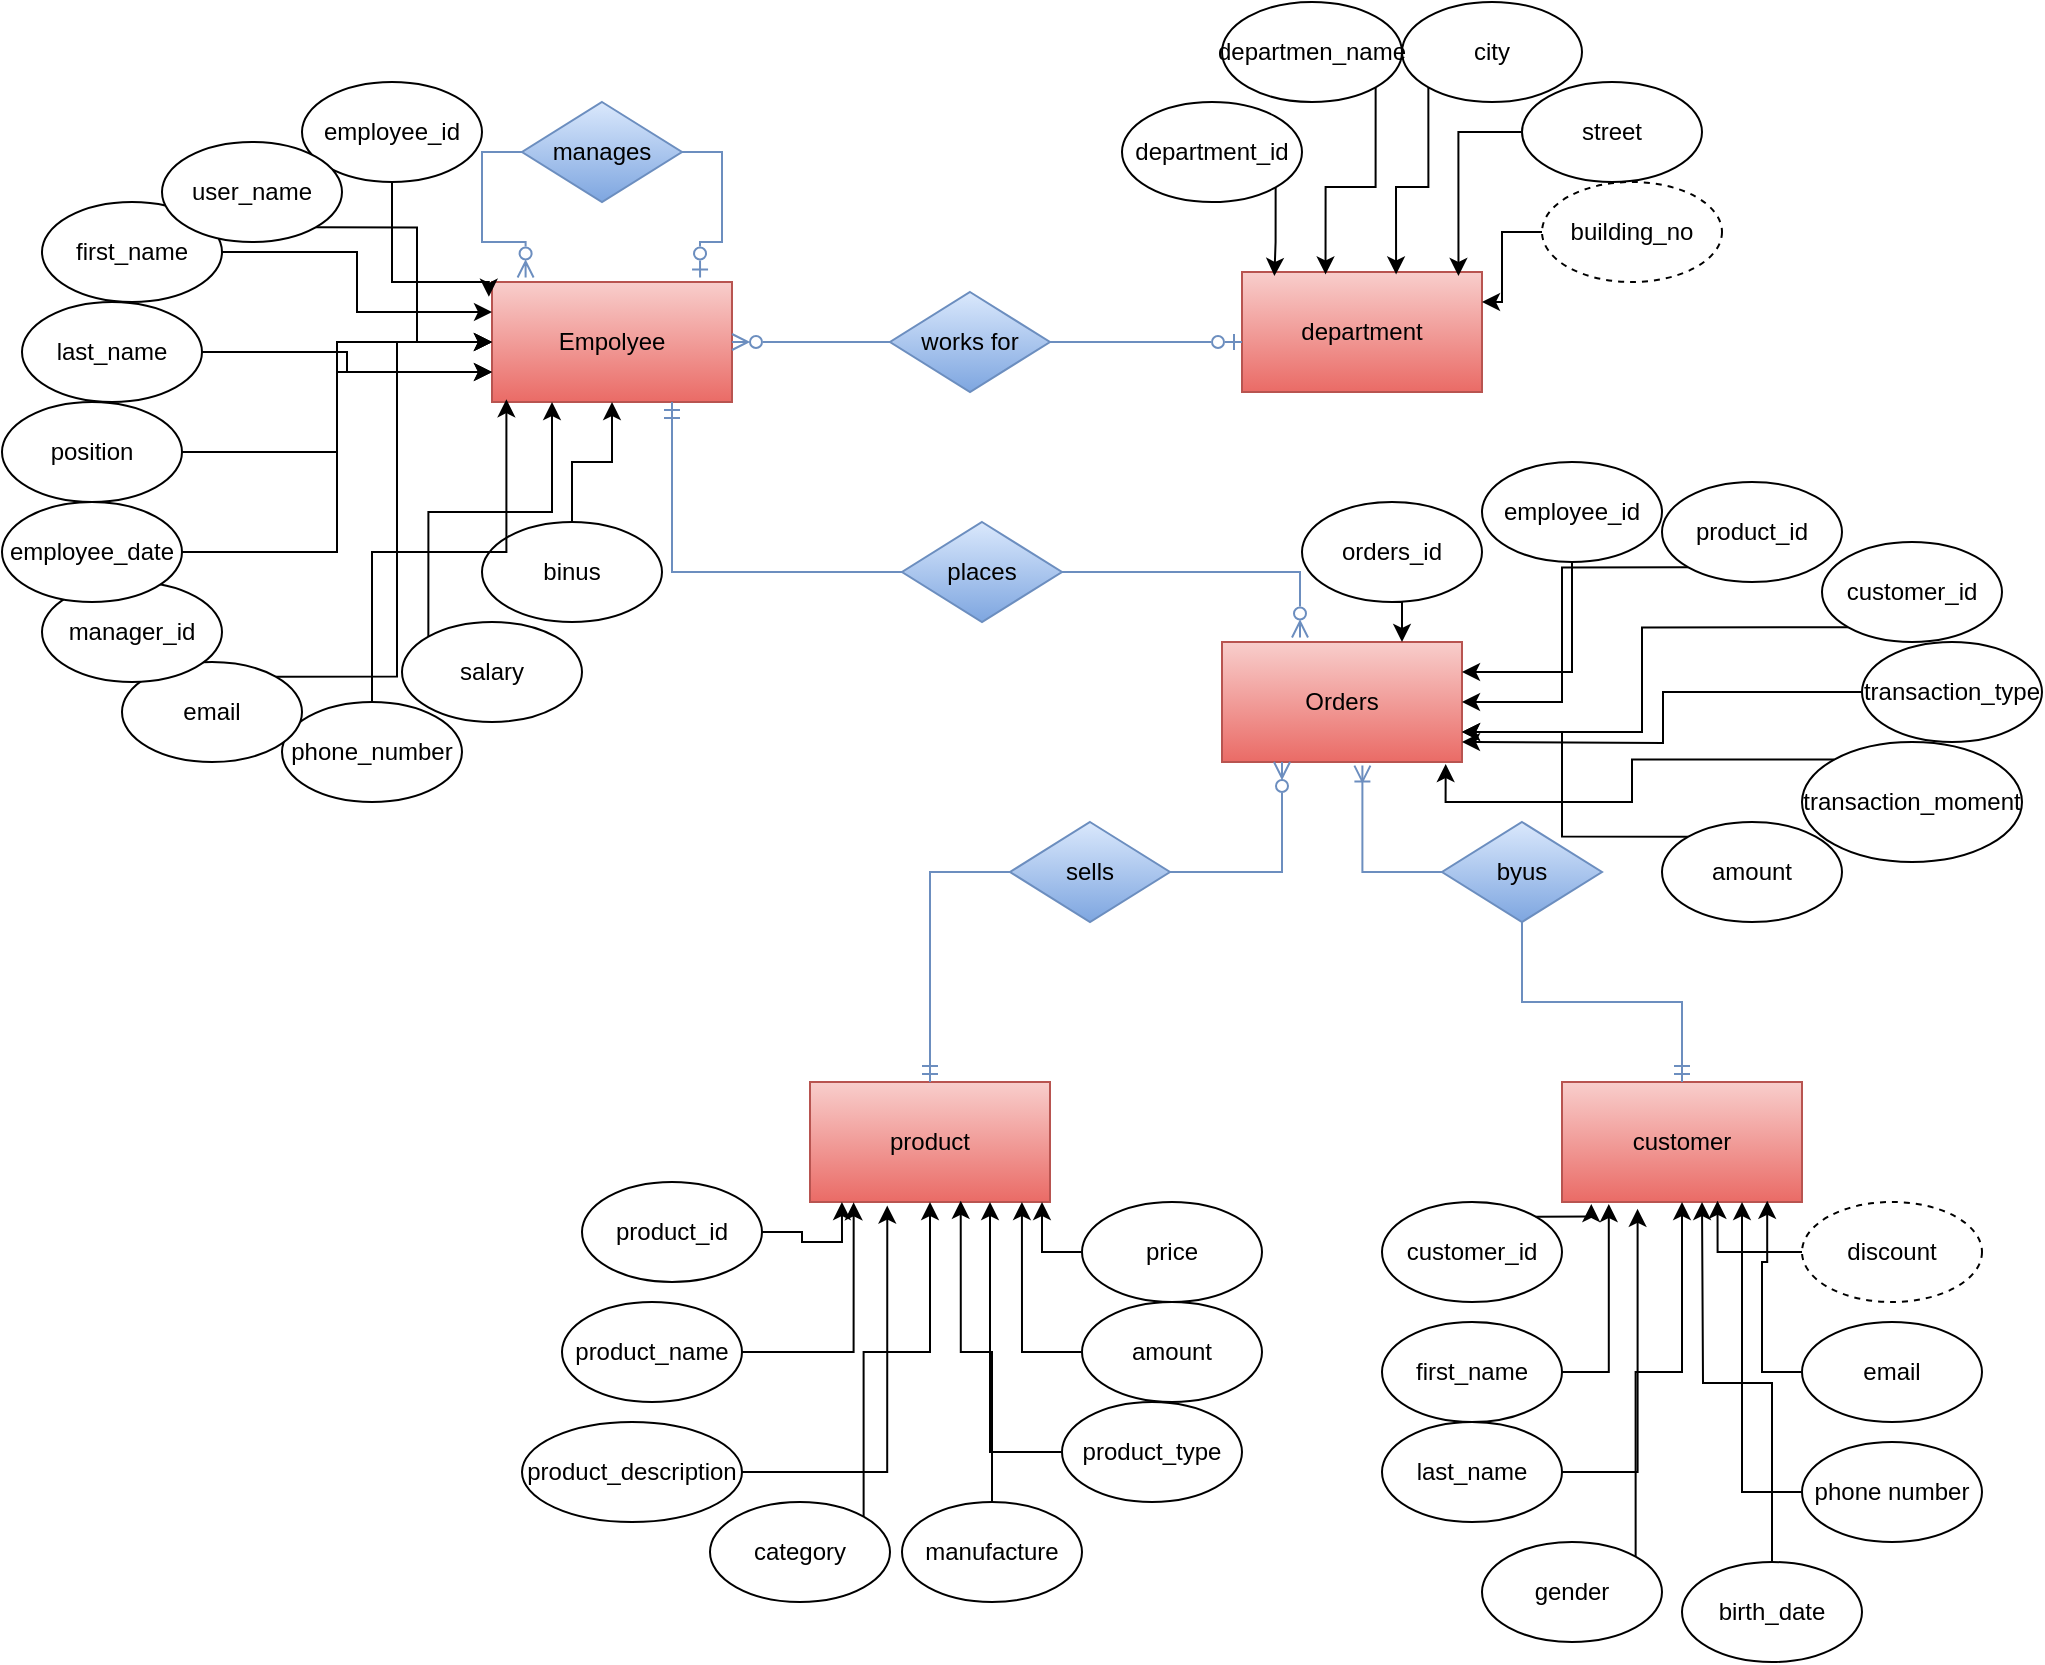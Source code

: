 <mxfile version="22.0.8" type="device">
  <diagram name="Сторінка-1" id="bmzqBKX1jlfXvAgda7Bc">
    <mxGraphModel dx="1877" dy="1707" grid="1" gridSize="10" guides="1" tooltips="1" connect="1" arrows="1" fold="1" page="1" pageScale="1" pageWidth="827" pageHeight="1169" math="0" shadow="0">
      <root>
        <mxCell id="0" />
        <mxCell id="1" parent="0" />
        <mxCell id="7IlD-dD116DenXzIiaNw-1" value="Empolyee" style="rounded=0;whiteSpace=wrap;html=1;fillColor=#f8cecc;gradientColor=#ea6b66;strokeColor=#b85450;" vertex="1" parent="1">
          <mxGeometry x="155" y="60" width="120" height="60" as="geometry" />
        </mxCell>
        <mxCell id="7IlD-dD116DenXzIiaNw-2" value="department" style="rounded=0;whiteSpace=wrap;html=1;fillColor=#f8cecc;gradientColor=#ea6b66;strokeColor=#b85450;" vertex="1" parent="1">
          <mxGeometry x="530" y="55" width="120" height="60" as="geometry" />
        </mxCell>
        <mxCell id="7IlD-dD116DenXzIiaNw-3" value="product" style="rounded=0;whiteSpace=wrap;html=1;fillColor=#f8cecc;gradientColor=#ea6b66;strokeColor=#b85450;" vertex="1" parent="1">
          <mxGeometry x="314" y="460" width="120" height="60" as="geometry" />
        </mxCell>
        <mxCell id="7IlD-dD116DenXzIiaNw-4" value="Orders" style="rounded=0;whiteSpace=wrap;html=1;fillColor=#f8cecc;gradientColor=#ea6b66;strokeColor=#b85450;" vertex="1" parent="1">
          <mxGeometry x="520" y="240" width="120" height="60" as="geometry" />
        </mxCell>
        <mxCell id="7IlD-dD116DenXzIiaNw-5" value="customer" style="rounded=0;whiteSpace=wrap;html=1;fillColor=#f8cecc;gradientColor=#ea6b66;strokeColor=#b85450;" vertex="1" parent="1">
          <mxGeometry x="690" y="460" width="120" height="60" as="geometry" />
        </mxCell>
        <mxCell id="7IlD-dD116DenXzIiaNw-6" value="manages" style="rhombus;whiteSpace=wrap;html=1;fillColor=#dae8fc;gradientColor=#7ea6e0;strokeColor=#6c8ebf;" vertex="1" parent="1">
          <mxGeometry x="170" y="-30" width="80" height="50" as="geometry" />
        </mxCell>
        <mxCell id="7IlD-dD116DenXzIiaNw-65" style="edgeStyle=orthogonalEdgeStyle;rounded=0;orthogonalLoop=1;jettySize=auto;html=1;exitX=0;exitY=0.5;exitDx=0;exitDy=0;fillColor=#dae8fc;gradientColor=#7ea6e0;strokeColor=#6c8ebf;endArrow=ERzeroToMany;endFill=0;" edge="1" parent="1" source="7IlD-dD116DenXzIiaNw-7" target="7IlD-dD116DenXzIiaNw-1">
          <mxGeometry relative="1" as="geometry" />
        </mxCell>
        <mxCell id="7IlD-dD116DenXzIiaNw-7" value="works for" style="rhombus;whiteSpace=wrap;html=1;fillColor=#dae8fc;gradientColor=#7ea6e0;strokeColor=#6c8ebf;" vertex="1" parent="1">
          <mxGeometry x="354" y="65" width="80" height="50" as="geometry" />
        </mxCell>
        <mxCell id="7IlD-dD116DenXzIiaNw-59" style="edgeStyle=orthogonalEdgeStyle;rounded=0;orthogonalLoop=1;jettySize=auto;html=1;exitX=0;exitY=0.5;exitDx=0;exitDy=0;entryX=0.75;entryY=1;entryDx=0;entryDy=0;fillColor=#dae8fc;gradientColor=#7ea6e0;strokeColor=#6c8ebf;endArrow=ERmandOne;endFill=0;" edge="1" parent="1" source="7IlD-dD116DenXzIiaNw-8" target="7IlD-dD116DenXzIiaNw-1">
          <mxGeometry relative="1" as="geometry" />
        </mxCell>
        <mxCell id="7IlD-dD116DenXzIiaNw-8" value="places" style="rhombus;whiteSpace=wrap;html=1;fillColor=#dae8fc;gradientColor=#7ea6e0;strokeColor=#6c8ebf;" vertex="1" parent="1">
          <mxGeometry x="360" y="180" width="80" height="50" as="geometry" />
        </mxCell>
        <mxCell id="7IlD-dD116DenXzIiaNw-57" style="edgeStyle=orthogonalEdgeStyle;rounded=0;orthogonalLoop=1;jettySize=auto;html=1;fillColor=#dae8fc;gradientColor=#7ea6e0;strokeColor=#6c8ebf;endArrow=ERmandOne;endFill=0;" edge="1" parent="1" source="7IlD-dD116DenXzIiaNw-10" target="7IlD-dD116DenXzIiaNw-5">
          <mxGeometry relative="1" as="geometry" />
        </mxCell>
        <mxCell id="7IlD-dD116DenXzIiaNw-10" value="byus" style="rhombus;whiteSpace=wrap;html=1;fillColor=#dae8fc;gradientColor=#7ea6e0;strokeColor=#6c8ebf;" vertex="1" parent="1">
          <mxGeometry x="630" y="330" width="80" height="50" as="geometry" />
        </mxCell>
        <mxCell id="7IlD-dD116DenXzIiaNw-55" style="edgeStyle=orthogonalEdgeStyle;rounded=0;orthogonalLoop=1;jettySize=auto;html=1;exitX=1;exitY=0.5;exitDx=0;exitDy=0;entryX=0.25;entryY=1;entryDx=0;entryDy=0;fillColor=#dae8fc;gradientColor=#7ea6e0;strokeColor=#6c8ebf;endArrow=ERzeroToMany;endFill=0;" edge="1" parent="1" source="7IlD-dD116DenXzIiaNw-11" target="7IlD-dD116DenXzIiaNw-4">
          <mxGeometry relative="1" as="geometry" />
        </mxCell>
        <mxCell id="7IlD-dD116DenXzIiaNw-63" style="edgeStyle=orthogonalEdgeStyle;rounded=0;orthogonalLoop=1;jettySize=auto;html=1;exitX=0;exitY=0.5;exitDx=0;exitDy=0;entryX=0.5;entryY=0;entryDx=0;entryDy=0;fillColor=#dae8fc;gradientColor=#7ea6e0;strokeColor=#6c8ebf;endArrow=ERmandOne;endFill=0;" edge="1" parent="1" source="7IlD-dD116DenXzIiaNw-11" target="7IlD-dD116DenXzIiaNw-3">
          <mxGeometry relative="1" as="geometry" />
        </mxCell>
        <mxCell id="7IlD-dD116DenXzIiaNw-11" value="sells" style="rhombus;whiteSpace=wrap;html=1;fillColor=#dae8fc;gradientColor=#7ea6e0;strokeColor=#6c8ebf;" vertex="1" parent="1">
          <mxGeometry x="414" y="330" width="80" height="50" as="geometry" />
        </mxCell>
        <mxCell id="7IlD-dD116DenXzIiaNw-14" value="department_id" style="ellipse;whiteSpace=wrap;html=1;" vertex="1" parent="1">
          <mxGeometry x="470" y="-30" width="90" height="50" as="geometry" />
        </mxCell>
        <mxCell id="7IlD-dD116DenXzIiaNw-85" style="edgeStyle=orthogonalEdgeStyle;rounded=0;orthogonalLoop=1;jettySize=auto;html=1;exitX=0.5;exitY=0;exitDx=0;exitDy=0;" edge="1" parent="1" source="7IlD-dD116DenXzIiaNw-15">
          <mxGeometry relative="1" as="geometry">
            <mxPoint x="760" y="520" as="targetPoint" />
          </mxGeometry>
        </mxCell>
        <mxCell id="7IlD-dD116DenXzIiaNw-15" value="birth_date" style="ellipse;whiteSpace=wrap;html=1;" vertex="1" parent="1">
          <mxGeometry x="750" y="700" width="90" height="50" as="geometry" />
        </mxCell>
        <mxCell id="7IlD-dD116DenXzIiaNw-84" style="edgeStyle=orthogonalEdgeStyle;rounded=0;orthogonalLoop=1;jettySize=auto;html=1;exitX=1;exitY=0;exitDx=0;exitDy=0;entryX=0.5;entryY=1;entryDx=0;entryDy=0;" edge="1" parent="1" source="7IlD-dD116DenXzIiaNw-16" target="7IlD-dD116DenXzIiaNw-5">
          <mxGeometry relative="1" as="geometry" />
        </mxCell>
        <mxCell id="7IlD-dD116DenXzIiaNw-16" value="gender" style="ellipse;whiteSpace=wrap;html=1;" vertex="1" parent="1">
          <mxGeometry x="650" y="690" width="90" height="50" as="geometry" />
        </mxCell>
        <mxCell id="7IlD-dD116DenXzIiaNw-86" style="edgeStyle=orthogonalEdgeStyle;rounded=0;orthogonalLoop=1;jettySize=auto;html=1;exitX=0;exitY=0.5;exitDx=0;exitDy=0;entryX=0.75;entryY=1;entryDx=0;entryDy=0;" edge="1" parent="1" source="7IlD-dD116DenXzIiaNw-17" target="7IlD-dD116DenXzIiaNw-5">
          <mxGeometry relative="1" as="geometry" />
        </mxCell>
        <mxCell id="7IlD-dD116DenXzIiaNw-17" value="phone number" style="ellipse;whiteSpace=wrap;html=1;" vertex="1" parent="1">
          <mxGeometry x="810" y="640" width="90" height="50" as="geometry" />
        </mxCell>
        <mxCell id="7IlD-dD116DenXzIiaNw-18" value="last_name" style="ellipse;whiteSpace=wrap;html=1;" vertex="1" parent="1">
          <mxGeometry x="600" y="630" width="90" height="50" as="geometry" />
        </mxCell>
        <mxCell id="7IlD-dD116DenXzIiaNw-19" value="email" style="ellipse;whiteSpace=wrap;html=1;" vertex="1" parent="1">
          <mxGeometry x="810" y="580" width="90" height="50" as="geometry" />
        </mxCell>
        <mxCell id="7IlD-dD116DenXzIiaNw-20" value="first_name" style="ellipse;whiteSpace=wrap;html=1;" vertex="1" parent="1">
          <mxGeometry x="600" y="580" width="90" height="50" as="geometry" />
        </mxCell>
        <mxCell id="7IlD-dD116DenXzIiaNw-21" value="discount" style="ellipse;whiteSpace=wrap;html=1;dashed=1;" vertex="1" parent="1">
          <mxGeometry x="810" y="520" width="90" height="50" as="geometry" />
        </mxCell>
        <mxCell id="7IlD-dD116DenXzIiaNw-22" value="customer_id" style="ellipse;whiteSpace=wrap;html=1;" vertex="1" parent="1">
          <mxGeometry x="600" y="520" width="90" height="50" as="geometry" />
        </mxCell>
        <mxCell id="7IlD-dD116DenXzIiaNw-23" value="manufacture" style="ellipse;whiteSpace=wrap;html=1;" vertex="1" parent="1">
          <mxGeometry x="360" y="670" width="90" height="50" as="geometry" />
        </mxCell>
        <mxCell id="7IlD-dD116DenXzIiaNw-93" style="edgeStyle=orthogonalEdgeStyle;rounded=0;orthogonalLoop=1;jettySize=auto;html=1;exitX=1;exitY=0;exitDx=0;exitDy=0;entryX=0.5;entryY=1;entryDx=0;entryDy=0;" edge="1" parent="1" source="7IlD-dD116DenXzIiaNw-24" target="7IlD-dD116DenXzIiaNw-3">
          <mxGeometry relative="1" as="geometry" />
        </mxCell>
        <mxCell id="7IlD-dD116DenXzIiaNw-24" value="category" style="ellipse;whiteSpace=wrap;html=1;" vertex="1" parent="1">
          <mxGeometry x="264" y="670" width="90" height="50" as="geometry" />
        </mxCell>
        <mxCell id="7IlD-dD116DenXzIiaNw-94" style="edgeStyle=orthogonalEdgeStyle;rounded=0;orthogonalLoop=1;jettySize=auto;html=1;exitX=0;exitY=0.5;exitDx=0;exitDy=0;entryX=0.75;entryY=1;entryDx=0;entryDy=0;" edge="1" parent="1" source="7IlD-dD116DenXzIiaNw-25" target="7IlD-dD116DenXzIiaNw-3">
          <mxGeometry relative="1" as="geometry" />
        </mxCell>
        <mxCell id="7IlD-dD116DenXzIiaNw-25" value="product_type" style="ellipse;whiteSpace=wrap;html=1;" vertex="1" parent="1">
          <mxGeometry x="440" y="620" width="90" height="50" as="geometry" />
        </mxCell>
        <mxCell id="7IlD-dD116DenXzIiaNw-26" value="amount" style="ellipse;whiteSpace=wrap;html=1;" vertex="1" parent="1">
          <mxGeometry x="450" y="570" width="90" height="50" as="geometry" />
        </mxCell>
        <mxCell id="7IlD-dD116DenXzIiaNw-96" style="edgeStyle=orthogonalEdgeStyle;rounded=0;orthogonalLoop=1;jettySize=auto;html=1;exitX=0;exitY=0.5;exitDx=0;exitDy=0;" edge="1" parent="1" source="7IlD-dD116DenXzIiaNw-27">
          <mxGeometry relative="1" as="geometry">
            <mxPoint x="430" y="520" as="targetPoint" />
          </mxGeometry>
        </mxCell>
        <mxCell id="7IlD-dD116DenXzIiaNw-27" value="price" style="ellipse;whiteSpace=wrap;html=1;" vertex="1" parent="1">
          <mxGeometry x="450" y="520" width="90" height="50" as="geometry" />
        </mxCell>
        <mxCell id="7IlD-dD116DenXzIiaNw-28" value="product_description" style="ellipse;whiteSpace=wrap;html=1;" vertex="1" parent="1">
          <mxGeometry x="170" y="630" width="110" height="50" as="geometry" />
        </mxCell>
        <mxCell id="7IlD-dD116DenXzIiaNw-29" value="product_name" style="ellipse;whiteSpace=wrap;html=1;" vertex="1" parent="1">
          <mxGeometry x="190" y="570" width="90" height="50" as="geometry" />
        </mxCell>
        <mxCell id="7IlD-dD116DenXzIiaNw-30" value="product_id" style="ellipse;whiteSpace=wrap;html=1;" vertex="1" parent="1">
          <mxGeometry x="200" y="510" width="90" height="50" as="geometry" />
        </mxCell>
        <mxCell id="7IlD-dD116DenXzIiaNw-70" style="edgeStyle=orthogonalEdgeStyle;rounded=0;orthogonalLoop=1;jettySize=auto;html=1;exitX=0;exitY=0.5;exitDx=0;exitDy=0;entryX=1;entryY=0.25;entryDx=0;entryDy=0;" edge="1" parent="1" source="7IlD-dD116DenXzIiaNw-32" target="7IlD-dD116DenXzIiaNw-2">
          <mxGeometry relative="1" as="geometry" />
        </mxCell>
        <mxCell id="7IlD-dD116DenXzIiaNw-32" value="building_no" style="ellipse;whiteSpace=wrap;html=1;dashed=1;" vertex="1" parent="1">
          <mxGeometry x="680" y="10" width="90" height="50" as="geometry" />
        </mxCell>
        <mxCell id="7IlD-dD116DenXzIiaNw-33" value="street" style="ellipse;whiteSpace=wrap;html=1;" vertex="1" parent="1">
          <mxGeometry x="670" y="-40" width="90" height="50" as="geometry" />
        </mxCell>
        <mxCell id="7IlD-dD116DenXzIiaNw-34" value="city" style="ellipse;whiteSpace=wrap;html=1;" vertex="1" parent="1">
          <mxGeometry x="610" y="-80" width="90" height="50" as="geometry" />
        </mxCell>
        <mxCell id="7IlD-dD116DenXzIiaNw-35" value="departmen_name" style="ellipse;whiteSpace=wrap;html=1;" vertex="1" parent="1">
          <mxGeometry x="520" y="-80" width="90" height="50" as="geometry" />
        </mxCell>
        <mxCell id="7IlD-dD116DenXzIiaNw-78" style="edgeStyle=orthogonalEdgeStyle;rounded=0;orthogonalLoop=1;jettySize=auto;html=1;" edge="1" parent="1" source="7IlD-dD116DenXzIiaNw-36">
          <mxGeometry relative="1" as="geometry">
            <mxPoint x="640" y="290" as="targetPoint" />
          </mxGeometry>
        </mxCell>
        <mxCell id="7IlD-dD116DenXzIiaNw-36" value="transaction_type" style="ellipse;whiteSpace=wrap;html=1;" vertex="1" parent="1">
          <mxGeometry x="840" y="240" width="90" height="50" as="geometry" />
        </mxCell>
        <mxCell id="7IlD-dD116DenXzIiaNw-77" style="edgeStyle=orthogonalEdgeStyle;rounded=0;orthogonalLoop=1;jettySize=auto;html=1;exitX=0;exitY=1;exitDx=0;exitDy=0;entryX=1;entryY=0.75;entryDx=0;entryDy=0;" edge="1" parent="1" source="7IlD-dD116DenXzIiaNw-37" target="7IlD-dD116DenXzIiaNw-4">
          <mxGeometry relative="1" as="geometry" />
        </mxCell>
        <mxCell id="7IlD-dD116DenXzIiaNw-37" value="customer_id" style="ellipse;whiteSpace=wrap;html=1;" vertex="1" parent="1">
          <mxGeometry x="820" y="190" width="90" height="50" as="geometry" />
        </mxCell>
        <mxCell id="7IlD-dD116DenXzIiaNw-38" value="transaction_moment" style="ellipse;whiteSpace=wrap;html=1;" vertex="1" parent="1">
          <mxGeometry x="810" y="290" width="110" height="60" as="geometry" />
        </mxCell>
        <mxCell id="7IlD-dD116DenXzIiaNw-80" style="edgeStyle=orthogonalEdgeStyle;rounded=0;orthogonalLoop=1;jettySize=auto;html=1;exitX=0;exitY=0;exitDx=0;exitDy=0;entryX=1;entryY=0.75;entryDx=0;entryDy=0;" edge="1" parent="1" source="7IlD-dD116DenXzIiaNw-39" target="7IlD-dD116DenXzIiaNw-4">
          <mxGeometry relative="1" as="geometry" />
        </mxCell>
        <mxCell id="7IlD-dD116DenXzIiaNw-39" value="amount" style="ellipse;whiteSpace=wrap;html=1;" vertex="1" parent="1">
          <mxGeometry x="740" y="330" width="90" height="50" as="geometry" />
        </mxCell>
        <mxCell id="7IlD-dD116DenXzIiaNw-76" style="edgeStyle=orthogonalEdgeStyle;rounded=0;orthogonalLoop=1;jettySize=auto;html=1;exitX=0;exitY=1;exitDx=0;exitDy=0;entryX=1;entryY=0.5;entryDx=0;entryDy=0;" edge="1" parent="1" source="7IlD-dD116DenXzIiaNw-40" target="7IlD-dD116DenXzIiaNw-4">
          <mxGeometry relative="1" as="geometry" />
        </mxCell>
        <mxCell id="7IlD-dD116DenXzIiaNw-40" value="product_id" style="ellipse;whiteSpace=wrap;html=1;" vertex="1" parent="1">
          <mxGeometry x="740" y="160" width="90" height="50" as="geometry" />
        </mxCell>
        <mxCell id="7IlD-dD116DenXzIiaNw-75" style="edgeStyle=orthogonalEdgeStyle;rounded=0;orthogonalLoop=1;jettySize=auto;html=1;exitX=0.5;exitY=1;exitDx=0;exitDy=0;entryX=1;entryY=0.25;entryDx=0;entryDy=0;" edge="1" parent="1" source="7IlD-dD116DenXzIiaNw-41" target="7IlD-dD116DenXzIiaNw-4">
          <mxGeometry relative="1" as="geometry" />
        </mxCell>
        <mxCell id="7IlD-dD116DenXzIiaNw-41" value="employee_id" style="ellipse;whiteSpace=wrap;html=1;" vertex="1" parent="1">
          <mxGeometry x="650" y="150" width="90" height="50" as="geometry" />
        </mxCell>
        <mxCell id="7IlD-dD116DenXzIiaNw-72" style="edgeStyle=orthogonalEdgeStyle;rounded=0;orthogonalLoop=1;jettySize=auto;html=1;exitX=0.5;exitY=1;exitDx=0;exitDy=0;entryX=0.75;entryY=0;entryDx=0;entryDy=0;" edge="1" parent="1" source="7IlD-dD116DenXzIiaNw-42" target="7IlD-dD116DenXzIiaNw-4">
          <mxGeometry relative="1" as="geometry" />
        </mxCell>
        <mxCell id="7IlD-dD116DenXzIiaNw-42" value="orders_id" style="ellipse;whiteSpace=wrap;html=1;" vertex="1" parent="1">
          <mxGeometry x="560" y="170" width="90" height="50" as="geometry" />
        </mxCell>
        <mxCell id="7IlD-dD116DenXzIiaNw-103" style="edgeStyle=orthogonalEdgeStyle;rounded=0;orthogonalLoop=1;jettySize=auto;html=1;exitX=0.5;exitY=0;exitDx=0;exitDy=0;" edge="1" parent="1" source="7IlD-dD116DenXzIiaNw-43" target="7IlD-dD116DenXzIiaNw-1">
          <mxGeometry relative="1" as="geometry" />
        </mxCell>
        <mxCell id="7IlD-dD116DenXzIiaNw-43" value="binus" style="ellipse;whiteSpace=wrap;html=1;" vertex="1" parent="1">
          <mxGeometry x="150" y="180" width="90" height="50" as="geometry" />
        </mxCell>
        <mxCell id="7IlD-dD116DenXzIiaNw-44" value="employee_id" style="ellipse;whiteSpace=wrap;html=1;" vertex="1" parent="1">
          <mxGeometry x="60" y="-40" width="90" height="50" as="geometry" />
        </mxCell>
        <mxCell id="7IlD-dD116DenXzIiaNw-105" style="edgeStyle=orthogonalEdgeStyle;rounded=0;orthogonalLoop=1;jettySize=auto;html=1;exitX=0;exitY=0;exitDx=0;exitDy=0;entryX=0.25;entryY=1;entryDx=0;entryDy=0;" edge="1" parent="1" source="7IlD-dD116DenXzIiaNw-45" target="7IlD-dD116DenXzIiaNw-1">
          <mxGeometry relative="1" as="geometry" />
        </mxCell>
        <mxCell id="7IlD-dD116DenXzIiaNw-45" value="salary" style="ellipse;whiteSpace=wrap;html=1;" vertex="1" parent="1">
          <mxGeometry x="110" y="230" width="90" height="50" as="geometry" />
        </mxCell>
        <mxCell id="7IlD-dD116DenXzIiaNw-46" value="phone_number" style="ellipse;whiteSpace=wrap;html=1;" vertex="1" parent="1">
          <mxGeometry x="50" y="270" width="90" height="50" as="geometry" />
        </mxCell>
        <mxCell id="7IlD-dD116DenXzIiaNw-106" style="edgeStyle=orthogonalEdgeStyle;rounded=0;orthogonalLoop=1;jettySize=auto;html=1;exitX=1;exitY=0;exitDx=0;exitDy=0;entryX=0;entryY=0.5;entryDx=0;entryDy=0;" edge="1" parent="1" source="7IlD-dD116DenXzIiaNw-47" target="7IlD-dD116DenXzIiaNw-1">
          <mxGeometry relative="1" as="geometry" />
        </mxCell>
        <mxCell id="7IlD-dD116DenXzIiaNw-47" value="email" style="ellipse;whiteSpace=wrap;html=1;" vertex="1" parent="1">
          <mxGeometry x="-30" y="250" width="90" height="50" as="geometry" />
        </mxCell>
        <mxCell id="7IlD-dD116DenXzIiaNw-48" value="manager_id" style="ellipse;whiteSpace=wrap;html=1;" vertex="1" parent="1">
          <mxGeometry x="-70" y="210" width="90" height="50" as="geometry" />
        </mxCell>
        <mxCell id="7IlD-dD116DenXzIiaNw-102" style="edgeStyle=orthogonalEdgeStyle;rounded=0;orthogonalLoop=1;jettySize=auto;html=1;entryX=0;entryY=0.75;entryDx=0;entryDy=0;" edge="1" parent="1" source="7IlD-dD116DenXzIiaNw-49" target="7IlD-dD116DenXzIiaNw-1">
          <mxGeometry relative="1" as="geometry" />
        </mxCell>
        <mxCell id="7IlD-dD116DenXzIiaNw-49" value="employee_date" style="ellipse;whiteSpace=wrap;html=1;" vertex="1" parent="1">
          <mxGeometry x="-90" y="170" width="90" height="50" as="geometry" />
        </mxCell>
        <mxCell id="7IlD-dD116DenXzIiaNw-101" style="edgeStyle=orthogonalEdgeStyle;rounded=0;orthogonalLoop=1;jettySize=auto;html=1;exitX=1;exitY=0.5;exitDx=0;exitDy=0;entryX=0;entryY=0.5;entryDx=0;entryDy=0;" edge="1" parent="1" source="7IlD-dD116DenXzIiaNw-50" target="7IlD-dD116DenXzIiaNw-1">
          <mxGeometry relative="1" as="geometry" />
        </mxCell>
        <mxCell id="7IlD-dD116DenXzIiaNw-50" value="position" style="ellipse;whiteSpace=wrap;html=1;" vertex="1" parent="1">
          <mxGeometry x="-90" y="120" width="90" height="50" as="geometry" />
        </mxCell>
        <mxCell id="7IlD-dD116DenXzIiaNw-100" style="edgeStyle=orthogonalEdgeStyle;rounded=0;orthogonalLoop=1;jettySize=auto;html=1;entryX=0;entryY=0.75;entryDx=0;entryDy=0;" edge="1" parent="1" source="7IlD-dD116DenXzIiaNw-51" target="7IlD-dD116DenXzIiaNw-1">
          <mxGeometry relative="1" as="geometry" />
        </mxCell>
        <mxCell id="7IlD-dD116DenXzIiaNw-51" value="last_name" style="ellipse;whiteSpace=wrap;html=1;" vertex="1" parent="1">
          <mxGeometry x="-80" y="70" width="90" height="50" as="geometry" />
        </mxCell>
        <mxCell id="7IlD-dD116DenXzIiaNw-99" style="edgeStyle=orthogonalEdgeStyle;rounded=0;orthogonalLoop=1;jettySize=auto;html=1;exitX=1;exitY=0.5;exitDx=0;exitDy=0;entryX=0;entryY=0.25;entryDx=0;entryDy=0;" edge="1" parent="1" source="7IlD-dD116DenXzIiaNw-52" target="7IlD-dD116DenXzIiaNw-1">
          <mxGeometry relative="1" as="geometry" />
        </mxCell>
        <mxCell id="7IlD-dD116DenXzIiaNw-52" value="first_name" style="ellipse;whiteSpace=wrap;html=1;" vertex="1" parent="1">
          <mxGeometry x="-70" y="20" width="90" height="50" as="geometry" />
        </mxCell>
        <mxCell id="7IlD-dD116DenXzIiaNw-98" style="edgeStyle=orthogonalEdgeStyle;rounded=0;orthogonalLoop=1;jettySize=auto;html=1;exitX=1;exitY=1;exitDx=0;exitDy=0;entryX=0;entryY=0.5;entryDx=0;entryDy=0;" edge="1" parent="1" source="7IlD-dD116DenXzIiaNw-53" target="7IlD-dD116DenXzIiaNw-1">
          <mxGeometry relative="1" as="geometry" />
        </mxCell>
        <mxCell id="7IlD-dD116DenXzIiaNw-53" value="user_name" style="ellipse;whiteSpace=wrap;html=1;" vertex="1" parent="1">
          <mxGeometry x="-10" y="-10" width="90" height="50" as="geometry" />
        </mxCell>
        <mxCell id="7IlD-dD116DenXzIiaNw-56" style="edgeStyle=orthogonalEdgeStyle;rounded=0;orthogonalLoop=1;jettySize=auto;html=1;exitX=0;exitY=0.5;exitDx=0;exitDy=0;entryX=0.585;entryY=1.03;entryDx=0;entryDy=0;entryPerimeter=0;fillColor=#dae8fc;gradientColor=#7ea6e0;strokeColor=#6c8ebf;endArrow=ERoneToMany;endFill=0;" edge="1" parent="1" source="7IlD-dD116DenXzIiaNw-10" target="7IlD-dD116DenXzIiaNw-4">
          <mxGeometry relative="1" as="geometry" />
        </mxCell>
        <mxCell id="7IlD-dD116DenXzIiaNw-58" style="edgeStyle=orthogonalEdgeStyle;rounded=0;orthogonalLoop=1;jettySize=auto;html=1;entryX=0.325;entryY=-0.037;entryDx=0;entryDy=0;entryPerimeter=0;fillColor=#dae8fc;gradientColor=#7ea6e0;strokeColor=#6c8ebf;endArrow=ERzeroToMany;endFill=0;" edge="1" parent="1" source="7IlD-dD116DenXzIiaNw-8" target="7IlD-dD116DenXzIiaNw-4">
          <mxGeometry relative="1" as="geometry" />
        </mxCell>
        <mxCell id="7IlD-dD116DenXzIiaNw-61" style="edgeStyle=orthogonalEdgeStyle;rounded=0;orthogonalLoop=1;jettySize=auto;html=1;exitX=0;exitY=0.5;exitDx=0;exitDy=0;entryX=0.14;entryY=-0.037;entryDx=0;entryDy=0;entryPerimeter=0;endArrow=ERzeroToMany;endFill=0;fillColor=#dae8fc;gradientColor=#7ea6e0;strokeColor=#6c8ebf;" edge="1" parent="1" source="7IlD-dD116DenXzIiaNw-6" target="7IlD-dD116DenXzIiaNw-1">
          <mxGeometry relative="1" as="geometry" />
        </mxCell>
        <mxCell id="7IlD-dD116DenXzIiaNw-62" style="edgeStyle=orthogonalEdgeStyle;rounded=0;orthogonalLoop=1;jettySize=auto;html=1;exitX=1;exitY=0.5;exitDx=0;exitDy=0;entryX=0.867;entryY=-0.037;entryDx=0;entryDy=0;entryPerimeter=0;endArrow=ERzeroToOne;endFill=0;fillColor=#dae8fc;gradientColor=#7ea6e0;strokeColor=#6c8ebf;" edge="1" parent="1" source="7IlD-dD116DenXzIiaNw-6" target="7IlD-dD116DenXzIiaNw-1">
          <mxGeometry relative="1" as="geometry" />
        </mxCell>
        <mxCell id="7IlD-dD116DenXzIiaNw-64" style="edgeStyle=orthogonalEdgeStyle;rounded=0;orthogonalLoop=1;jettySize=auto;html=1;exitX=1;exitY=0.5;exitDx=0;exitDy=0;fillColor=#dae8fc;gradientColor=#7ea6e0;strokeColor=#6c8ebf;endArrow=ERzeroToOne;endFill=0;" edge="1" parent="1" source="7IlD-dD116DenXzIiaNw-7">
          <mxGeometry relative="1" as="geometry">
            <mxPoint x="530" y="90" as="targetPoint" />
          </mxGeometry>
        </mxCell>
        <mxCell id="7IlD-dD116DenXzIiaNw-66" style="edgeStyle=orthogonalEdgeStyle;rounded=0;orthogonalLoop=1;jettySize=auto;html=1;exitX=1;exitY=1;exitDx=0;exitDy=0;entryX=0.135;entryY=0.033;entryDx=0;entryDy=0;entryPerimeter=0;" edge="1" parent="1" source="7IlD-dD116DenXzIiaNw-14" target="7IlD-dD116DenXzIiaNw-2">
          <mxGeometry relative="1" as="geometry" />
        </mxCell>
        <mxCell id="7IlD-dD116DenXzIiaNw-67" style="edgeStyle=orthogonalEdgeStyle;rounded=0;orthogonalLoop=1;jettySize=auto;html=1;exitX=1;exitY=1;exitDx=0;exitDy=0;entryX=0.348;entryY=0.02;entryDx=0;entryDy=0;entryPerimeter=0;" edge="1" parent="1" source="7IlD-dD116DenXzIiaNw-35" target="7IlD-dD116DenXzIiaNw-2">
          <mxGeometry relative="1" as="geometry" />
        </mxCell>
        <mxCell id="7IlD-dD116DenXzIiaNw-69" style="edgeStyle=orthogonalEdgeStyle;rounded=0;orthogonalLoop=1;jettySize=auto;html=1;exitX=0;exitY=0.5;exitDx=0;exitDy=0;entryX=0.902;entryY=0.033;entryDx=0;entryDy=0;entryPerimeter=0;" edge="1" parent="1" source="7IlD-dD116DenXzIiaNw-33" target="7IlD-dD116DenXzIiaNw-2">
          <mxGeometry relative="1" as="geometry" />
        </mxCell>
        <mxCell id="7IlD-dD116DenXzIiaNw-71" style="edgeStyle=orthogonalEdgeStyle;rounded=0;orthogonalLoop=1;jettySize=auto;html=1;exitX=0;exitY=1;exitDx=0;exitDy=0;entryX=0.642;entryY=0.02;entryDx=0;entryDy=0;entryPerimeter=0;" edge="1" parent="1" source="7IlD-dD116DenXzIiaNw-34" target="7IlD-dD116DenXzIiaNw-2">
          <mxGeometry relative="1" as="geometry" />
        </mxCell>
        <mxCell id="7IlD-dD116DenXzIiaNw-79" style="edgeStyle=orthogonalEdgeStyle;rounded=0;orthogonalLoop=1;jettySize=auto;html=1;exitX=0;exitY=0;exitDx=0;exitDy=0;entryX=0.932;entryY=1.017;entryDx=0;entryDy=0;entryPerimeter=0;" edge="1" parent="1" source="7IlD-dD116DenXzIiaNw-38" target="7IlD-dD116DenXzIiaNw-4">
          <mxGeometry relative="1" as="geometry" />
        </mxCell>
        <mxCell id="7IlD-dD116DenXzIiaNw-81" style="edgeStyle=orthogonalEdgeStyle;rounded=0;orthogonalLoop=1;jettySize=auto;html=1;exitX=1;exitY=0;exitDx=0;exitDy=0;entryX=0.122;entryY=1.017;entryDx=0;entryDy=0;entryPerimeter=0;" edge="1" parent="1" source="7IlD-dD116DenXzIiaNw-22" target="7IlD-dD116DenXzIiaNw-5">
          <mxGeometry relative="1" as="geometry" />
        </mxCell>
        <mxCell id="7IlD-dD116DenXzIiaNw-82" style="edgeStyle=orthogonalEdgeStyle;rounded=0;orthogonalLoop=1;jettySize=auto;html=1;exitX=1;exitY=0.5;exitDx=0;exitDy=0;entryX=0.195;entryY=1.017;entryDx=0;entryDy=0;entryPerimeter=0;" edge="1" parent="1" source="7IlD-dD116DenXzIiaNw-20" target="7IlD-dD116DenXzIiaNw-5">
          <mxGeometry relative="1" as="geometry" />
        </mxCell>
        <mxCell id="7IlD-dD116DenXzIiaNw-83" style="edgeStyle=orthogonalEdgeStyle;rounded=0;orthogonalLoop=1;jettySize=auto;html=1;exitX=1;exitY=0.5;exitDx=0;exitDy=0;entryX=0.315;entryY=1.057;entryDx=0;entryDy=0;entryPerimeter=0;" edge="1" parent="1" source="7IlD-dD116DenXzIiaNw-18" target="7IlD-dD116DenXzIiaNw-5">
          <mxGeometry relative="1" as="geometry" />
        </mxCell>
        <mxCell id="7IlD-dD116DenXzIiaNw-87" style="edgeStyle=orthogonalEdgeStyle;rounded=0;orthogonalLoop=1;jettySize=auto;html=1;exitX=0;exitY=0.5;exitDx=0;exitDy=0;entryX=0.855;entryY=0.99;entryDx=0;entryDy=0;entryPerimeter=0;" edge="1" parent="1" source="7IlD-dD116DenXzIiaNw-19" target="7IlD-dD116DenXzIiaNw-5">
          <mxGeometry relative="1" as="geometry" />
        </mxCell>
        <mxCell id="7IlD-dD116DenXzIiaNw-88" style="edgeStyle=orthogonalEdgeStyle;rounded=0;orthogonalLoop=1;jettySize=auto;html=1;exitX=0;exitY=0.5;exitDx=0;exitDy=0;entryX=0.648;entryY=0.99;entryDx=0;entryDy=0;entryPerimeter=0;" edge="1" parent="1" source="7IlD-dD116DenXzIiaNw-21" target="7IlD-dD116DenXzIiaNw-5">
          <mxGeometry relative="1" as="geometry" />
        </mxCell>
        <mxCell id="7IlD-dD116DenXzIiaNw-89" style="edgeStyle=orthogonalEdgeStyle;rounded=0;orthogonalLoop=1;jettySize=auto;html=1;entryX=0.133;entryY=1;entryDx=0;entryDy=0;entryPerimeter=0;" edge="1" parent="1" source="7IlD-dD116DenXzIiaNw-30" target="7IlD-dD116DenXzIiaNw-3">
          <mxGeometry relative="1" as="geometry" />
        </mxCell>
        <mxCell id="7IlD-dD116DenXzIiaNw-90" style="edgeStyle=orthogonalEdgeStyle;rounded=0;orthogonalLoop=1;jettySize=auto;html=1;exitX=1;exitY=0.5;exitDx=0;exitDy=0;entryX=0.182;entryY=1.003;entryDx=0;entryDy=0;entryPerimeter=0;" edge="1" parent="1" source="7IlD-dD116DenXzIiaNw-29" target="7IlD-dD116DenXzIiaNw-3">
          <mxGeometry relative="1" as="geometry" />
        </mxCell>
        <mxCell id="7IlD-dD116DenXzIiaNw-91" style="edgeStyle=orthogonalEdgeStyle;rounded=0;orthogonalLoop=1;jettySize=auto;html=1;exitX=1;exitY=0.5;exitDx=0;exitDy=0;entryX=0.322;entryY=1.03;entryDx=0;entryDy=0;entryPerimeter=0;" edge="1" parent="1" source="7IlD-dD116DenXzIiaNw-28" target="7IlD-dD116DenXzIiaNw-3">
          <mxGeometry relative="1" as="geometry" />
        </mxCell>
        <mxCell id="7IlD-dD116DenXzIiaNw-92" style="edgeStyle=orthogonalEdgeStyle;rounded=0;orthogonalLoop=1;jettySize=auto;html=1;exitX=0.5;exitY=0;exitDx=0;exitDy=0;entryX=0.628;entryY=0.99;entryDx=0;entryDy=0;entryPerimeter=0;" edge="1" parent="1" source="7IlD-dD116DenXzIiaNw-23" target="7IlD-dD116DenXzIiaNw-3">
          <mxGeometry relative="1" as="geometry" />
        </mxCell>
        <mxCell id="7IlD-dD116DenXzIiaNw-95" style="edgeStyle=orthogonalEdgeStyle;rounded=0;orthogonalLoop=1;jettySize=auto;html=1;exitX=0;exitY=0.5;exitDx=0;exitDy=0;entryX=0.883;entryY=1;entryDx=0;entryDy=0;entryPerimeter=0;" edge="1" parent="1" source="7IlD-dD116DenXzIiaNw-26" target="7IlD-dD116DenXzIiaNw-3">
          <mxGeometry relative="1" as="geometry" />
        </mxCell>
        <mxCell id="7IlD-dD116DenXzIiaNw-97" style="edgeStyle=orthogonalEdgeStyle;rounded=0;orthogonalLoop=1;jettySize=auto;html=1;exitX=0.5;exitY=1;exitDx=0;exitDy=0;entryX=-0.013;entryY=0.123;entryDx=0;entryDy=0;entryPerimeter=0;" edge="1" parent="1" source="7IlD-dD116DenXzIiaNw-44" target="7IlD-dD116DenXzIiaNw-1">
          <mxGeometry relative="1" as="geometry">
            <Array as="points">
              <mxPoint x="105" y="60" />
              <mxPoint x="153" y="60" />
            </Array>
          </mxGeometry>
        </mxCell>
        <mxCell id="7IlD-dD116DenXzIiaNw-107" style="edgeStyle=orthogonalEdgeStyle;rounded=0;orthogonalLoop=1;jettySize=auto;html=1;exitX=0.5;exitY=0;exitDx=0;exitDy=0;entryX=0.06;entryY=0.977;entryDx=0;entryDy=0;entryPerimeter=0;" edge="1" parent="1" source="7IlD-dD116DenXzIiaNw-46" target="7IlD-dD116DenXzIiaNw-1">
          <mxGeometry relative="1" as="geometry" />
        </mxCell>
      </root>
    </mxGraphModel>
  </diagram>
</mxfile>

